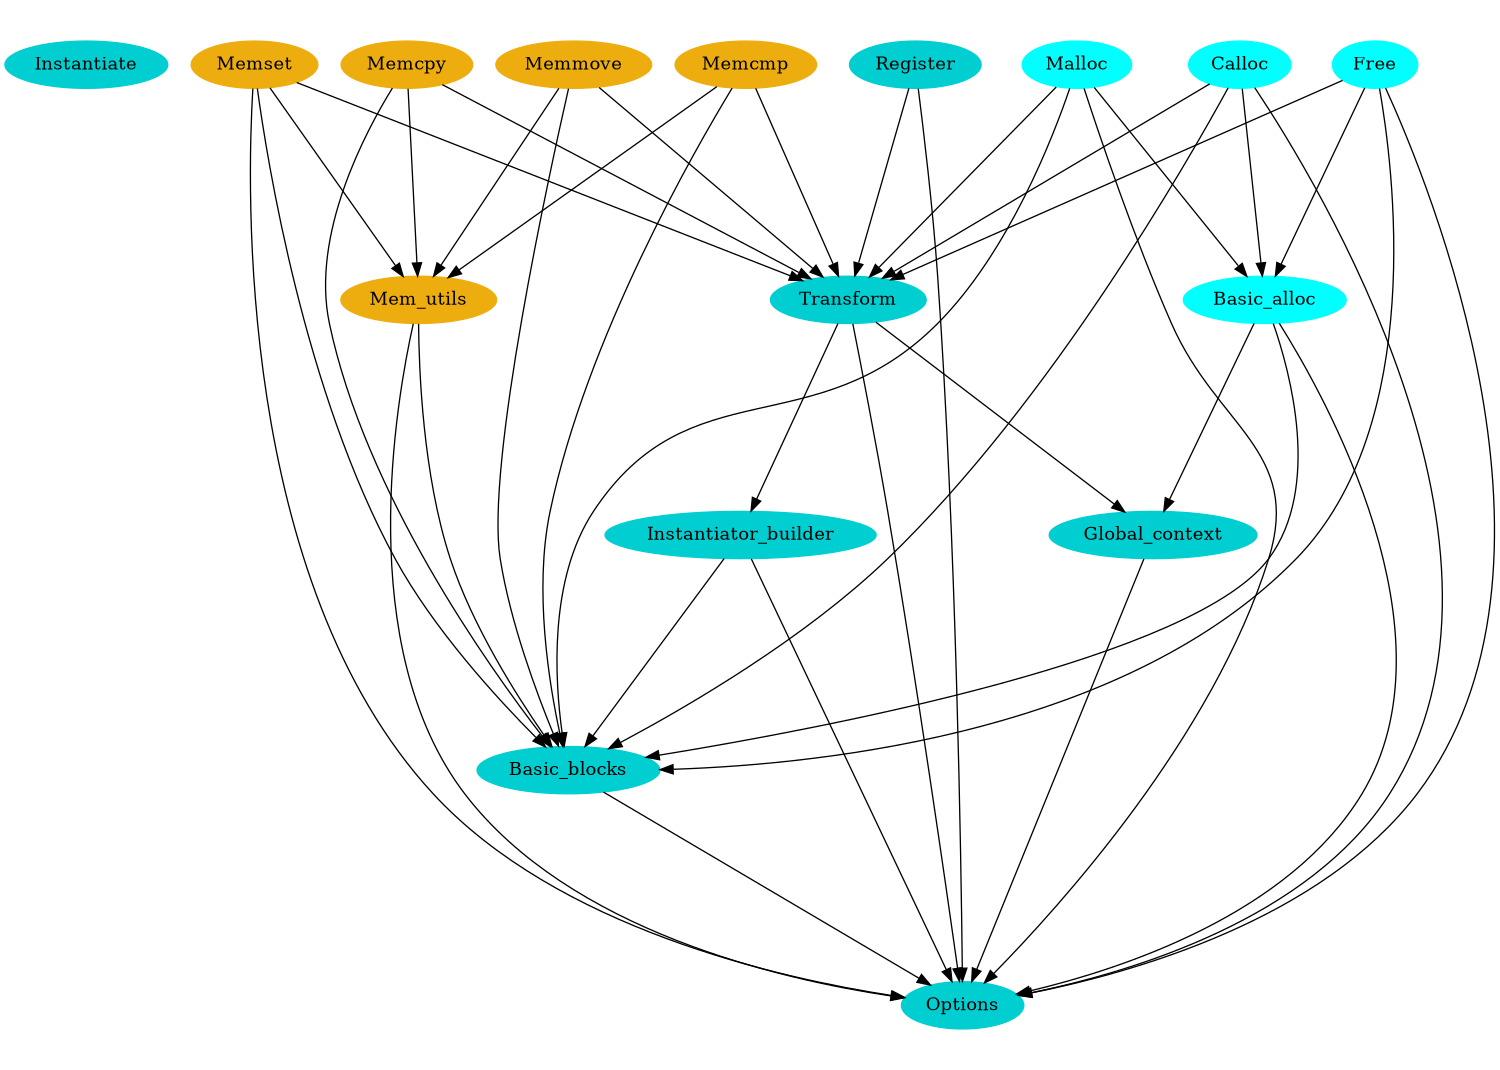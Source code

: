 digraph "Plugin architecture (instantiate)" { node [href="\N.html"];
  size="10,7.5";
  ratio="fill";
  
  fontsize="12pt";
  rankdir = TB ;
"Instantiate" [style=filled, color=darkturquoise];
"Options" [style=filled, color=darkturquoise];
"Basic_blocks" [style=filled, color=darkturquoise];
"Basic_blocks" -> "Options";
"Global_context" [style=filled, color=darkturquoise];
"Global_context" -> "Options";
"Instantiator_builder" [style=filled, color=darkturquoise];
"Instantiator_builder" -> "Basic_blocks";
"Instantiator_builder" -> "Options";
"Transform" [style=filled, color=darkturquoise];
"Transform" -> "Global_context";
"Transform" -> "Options";
"Transform" -> "Instantiator_builder";
"Register" [style=filled, color=darkturquoise];
"Register" -> "Transform";
"Register" -> "Options";
"Mem_utils" [style=filled, color=darkgoldenrod2];
"Mem_utils" -> "Basic_blocks";
"Mem_utils" -> "Options";
"Memcmp" [style=filled, color=darkgoldenrod2];
"Memcmp" -> "Basic_blocks";
"Memcmp" -> "Mem_utils";
"Memcmp" -> "Transform";
"Memcpy" [style=filled, color=darkgoldenrod2];
"Memcpy" -> "Basic_blocks";
"Memcpy" -> "Mem_utils";
"Memcpy" -> "Transform";
"Memmove" [style=filled, color=darkgoldenrod2];
"Memmove" -> "Basic_blocks";
"Memmove" -> "Mem_utils";
"Memmove" -> "Transform";
"Memset" [style=filled, color=darkgoldenrod2];
"Memset" -> "Basic_blocks";
"Memset" -> "Mem_utils";
"Memset" -> "Options";
"Memset" -> "Transform";
"Basic_alloc" [style=filled, color=cyan];
"Basic_alloc" -> "Basic_blocks";
"Basic_alloc" -> "Global_context";
"Basic_alloc" -> "Options";
"Calloc" [style=filled, color=cyan];
"Calloc" -> "Basic_alloc";
"Calloc" -> "Basic_blocks";
"Calloc" -> "Options";
"Calloc" -> "Transform";
"Free" [style=filled, color=cyan];
"Free" -> "Basic_alloc";
"Free" -> "Basic_blocks";
"Free" -> "Options";
"Free" -> "Transform";
"Malloc" [style=filled, color=cyan];
"Malloc" -> "Basic_alloc";
"Malloc" -> "Basic_blocks";
"Malloc" -> "Options";
"Malloc" -> "Transform";
}
